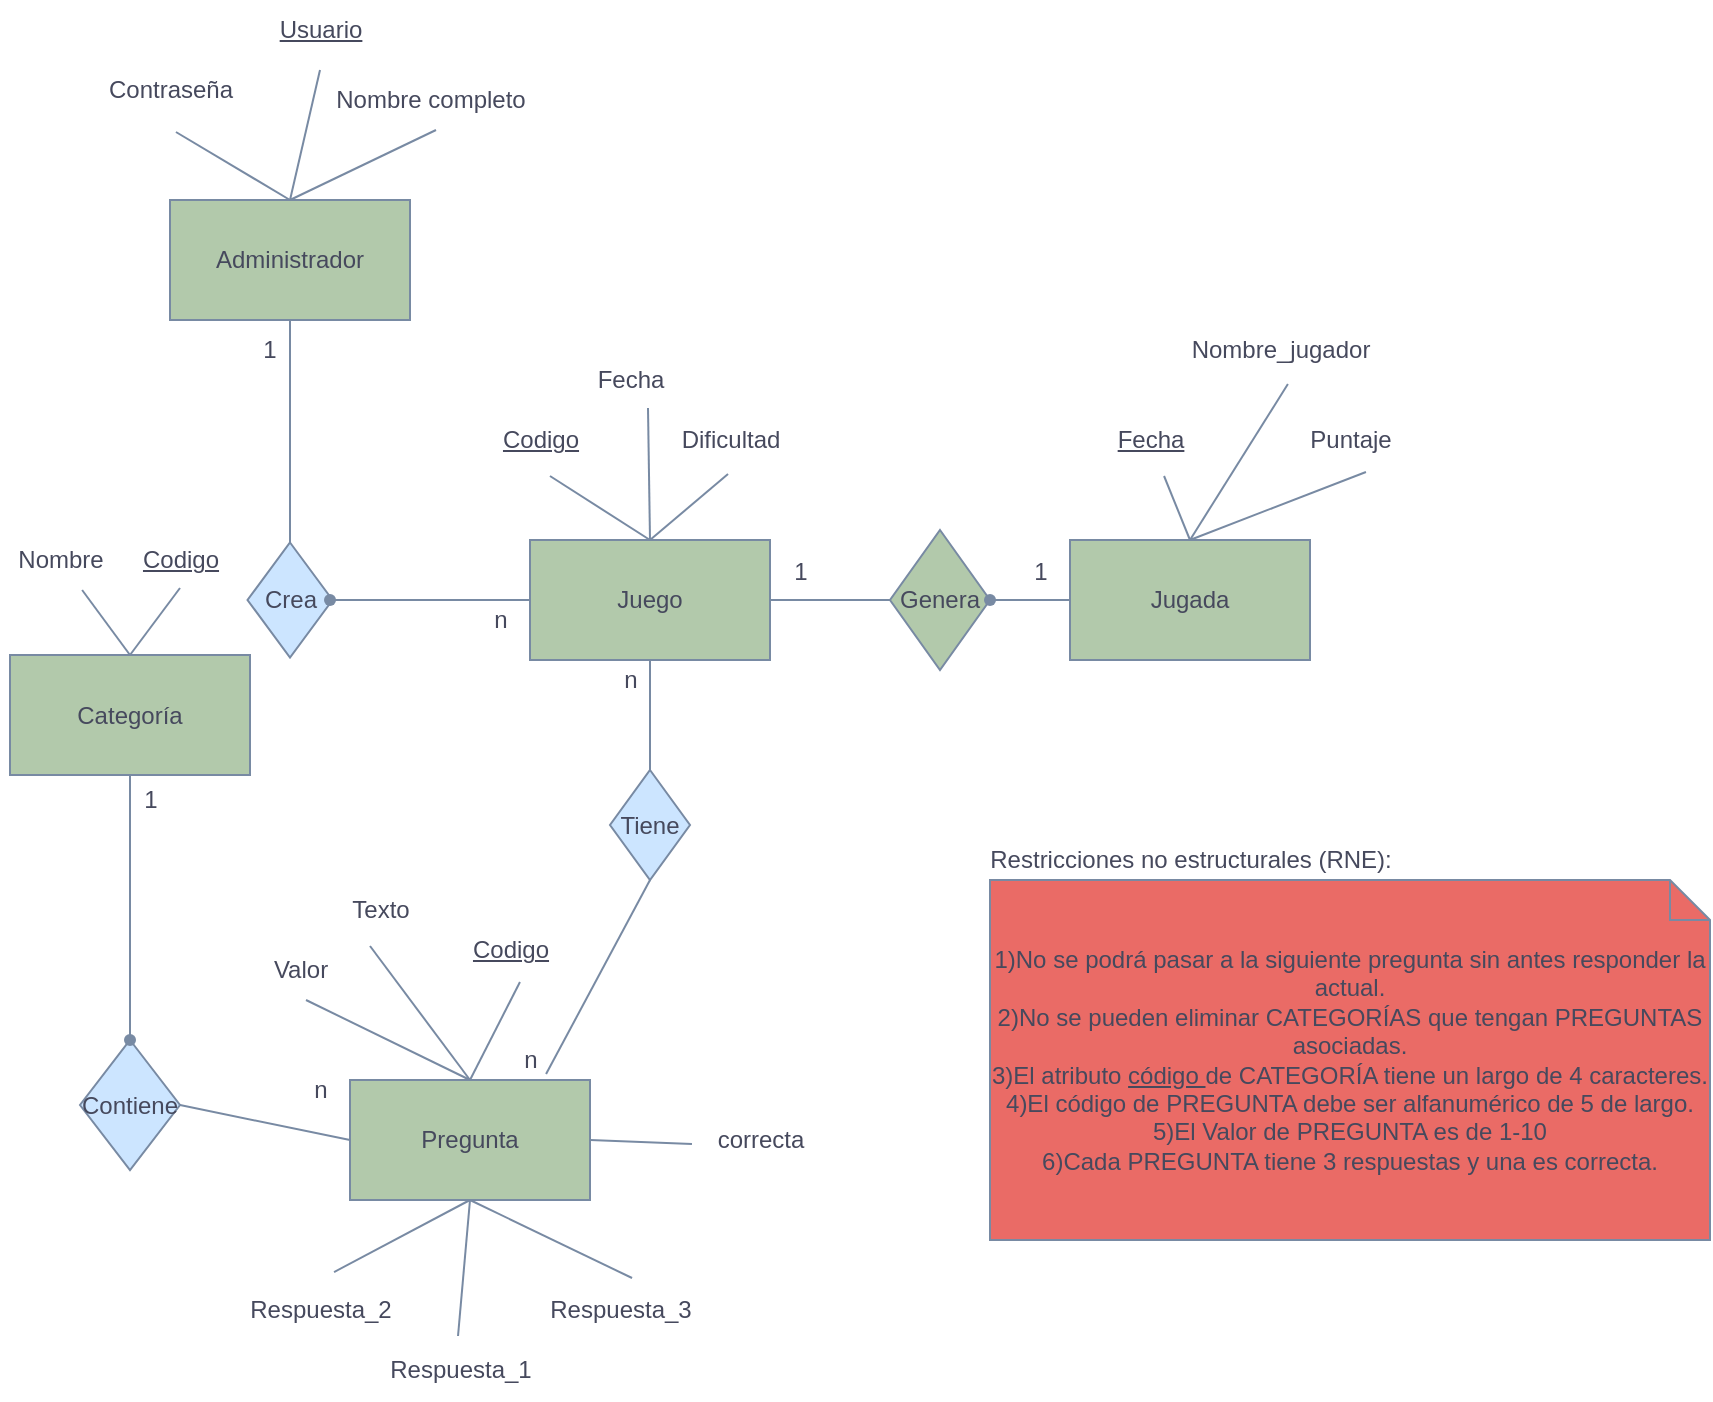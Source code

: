 <mxfile version="20.7.4" type="device"><diagram id="R2lEEEUBdFMjLlhIrx00" name="Page-1"><mxGraphModel dx="2748" dy="873" grid="1" gridSize="10" guides="1" tooltips="1" connect="1" arrows="1" fold="1" page="1" pageScale="1" pageWidth="850" pageHeight="1100" math="0" shadow="0" extFonts="Permanent Marker^https://fonts.googleapis.com/css?family=Permanent+Marker"><root><mxCell id="0"/><mxCell id="1" parent="0"/><mxCell id="YGcmqVX1HelpbxMrVKDN-1" value="Administrador" style="rounded=0;whiteSpace=wrap;html=1;fillColor=#B2C9AB;strokeColor=#788AA3;labelBackgroundColor=none;fontColor=#46495D;" vertex="1" parent="1"><mxGeometry x="40" y="380" width="120" height="60" as="geometry"/></mxCell><mxCell id="YGcmqVX1HelpbxMrVKDN-5" value="Contraseña" style="text;html=1;align=center;verticalAlign=middle;resizable=0;points=[];autosize=1;strokeColor=none;fillColor=none;fontColor=#46495D;labelBackgroundColor=none;" vertex="1" parent="1"><mxGeometry x="-5" y="310" width="90" height="30" as="geometry"/></mxCell><mxCell id="YGcmqVX1HelpbxMrVKDN-7" value="&lt;u&gt;Usuario&lt;/u&gt;" style="text;html=1;align=center;verticalAlign=middle;resizable=0;points=[];autosize=1;strokeColor=none;fillColor=none;fontColor=#46495D;labelBackgroundColor=none;" vertex="1" parent="1"><mxGeometry x="85" y="280" width="60" height="30" as="geometry"/></mxCell><mxCell id="YGcmqVX1HelpbxMrVKDN-9" value="Nombre completo" style="text;html=1;align=center;verticalAlign=middle;resizable=0;points=[];autosize=1;strokeColor=none;fillColor=none;fontColor=#46495D;labelBackgroundColor=none;" vertex="1" parent="1"><mxGeometry x="110" y="315" width="120" height="30" as="geometry"/></mxCell><mxCell id="YGcmqVX1HelpbxMrVKDN-15" value="Categoría" style="rounded=0;whiteSpace=wrap;html=1;strokeColor=#788AA3;fontColor=#46495D;fillColor=#B2C9AB;" vertex="1" parent="1"><mxGeometry x="-40" y="607.5" width="120" height="60" as="geometry"/></mxCell><mxCell id="YGcmqVX1HelpbxMrVKDN-16" value="Nombre" style="text;html=1;align=center;verticalAlign=middle;resizable=0;points=[];autosize=1;strokeColor=none;fillColor=none;fontColor=#46495D;" vertex="1" parent="1"><mxGeometry x="-45" y="545" width="60" height="30" as="geometry"/></mxCell><mxCell id="YGcmqVX1HelpbxMrVKDN-18" value="Juego" style="rounded=0;whiteSpace=wrap;html=1;strokeColor=#788AA3;fontColor=#46495D;fillColor=#B2C9AB;" vertex="1" parent="1"><mxGeometry x="220" y="550" width="120" height="60" as="geometry"/></mxCell><mxCell id="YGcmqVX1HelpbxMrVKDN-19" value="&lt;u&gt;Codigo&lt;/u&gt;" style="text;html=1;align=center;verticalAlign=middle;resizable=0;points=[];autosize=1;strokeColor=none;fillColor=none;fontColor=#46495D;" vertex="1" parent="1"><mxGeometry x="195" y="485" width="60" height="30" as="geometry"/></mxCell><mxCell id="YGcmqVX1HelpbxMrVKDN-23" value="Fecha" style="text;html=1;align=center;verticalAlign=middle;resizable=0;points=[];autosize=1;strokeColor=none;fillColor=none;fontColor=#46495D;" vertex="1" parent="1"><mxGeometry x="240" y="455" width="60" height="30" as="geometry"/></mxCell><mxCell id="YGcmqVX1HelpbxMrVKDN-25" value="Dificultad" style="text;html=1;align=center;verticalAlign=middle;resizable=0;points=[];autosize=1;strokeColor=none;fillColor=none;fontColor=#46495D;" vertex="1" parent="1"><mxGeometry x="285" y="485" width="70" height="30" as="geometry"/></mxCell><mxCell id="YGcmqVX1HelpbxMrVKDN-30" value="Jugada" style="whiteSpace=wrap;html=1;strokeColor=#788AA3;fontColor=#46495D;fillColor=#B2C9AB;" vertex="1" parent="1"><mxGeometry x="490" y="550" width="120" height="60" as="geometry"/></mxCell><mxCell id="YGcmqVX1HelpbxMrVKDN-31" value="&lt;u&gt;Fecha&lt;/u&gt;" style="text;html=1;align=center;verticalAlign=middle;resizable=0;points=[];autosize=1;strokeColor=none;fillColor=none;fontColor=#46495D;" vertex="1" parent="1"><mxGeometry x="500" y="485" width="60" height="30" as="geometry"/></mxCell><mxCell id="YGcmqVX1HelpbxMrVKDN-33" value="Nombre_jugador" style="text;html=1;align=center;verticalAlign=middle;resizable=0;points=[];autosize=1;strokeColor=none;fillColor=none;fontColor=#46495D;" vertex="1" parent="1"><mxGeometry x="540" y="440" width="110" height="30" as="geometry"/></mxCell><mxCell id="YGcmqVX1HelpbxMrVKDN-37" value="Puntaje" style="text;html=1;align=center;verticalAlign=middle;resizable=0;points=[];autosize=1;strokeColor=none;fillColor=none;fontColor=#46495D;" vertex="1" parent="1"><mxGeometry x="600" y="485" width="60" height="30" as="geometry"/></mxCell><mxCell id="YGcmqVX1HelpbxMrVKDN-39" value="Pregunta" style="whiteSpace=wrap;html=1;strokeColor=#788AA3;fontColor=#46495D;fillColor=#B2C9AB;" vertex="1" parent="1"><mxGeometry x="130" y="820" width="120" height="60" as="geometry"/></mxCell><mxCell id="YGcmqVX1HelpbxMrVKDN-40" value="Texto" style="text;html=1;align=center;verticalAlign=middle;resizable=0;points=[];autosize=1;strokeColor=none;fillColor=none;fontColor=#46495D;" vertex="1" parent="1"><mxGeometry x="120" y="720" width="50" height="30" as="geometry"/></mxCell><mxCell id="YGcmqVX1HelpbxMrVKDN-45" value="&lt;u&gt;Codigo&lt;/u&gt;" style="text;html=1;align=center;verticalAlign=middle;resizable=0;points=[];autosize=1;strokeColor=none;fillColor=none;fontColor=#46495D;" vertex="1" parent="1"><mxGeometry x="180" y="740" width="60" height="30" as="geometry"/></mxCell><mxCell id="YGcmqVX1HelpbxMrVKDN-47" value="Valor" style="text;html=1;align=center;verticalAlign=middle;resizable=0;points=[];autosize=1;strokeColor=none;fillColor=none;fontColor=#46495D;" vertex="1" parent="1"><mxGeometry x="80" y="750" width="50" height="30" as="geometry"/></mxCell><mxCell id="YGcmqVX1HelpbxMrVKDN-53" value="Contiene" style="rhombus;whiteSpace=wrap;html=1;strokeColor=#788AA3;fontColor=#46495D;fillColor=#CCE5FF;" vertex="1" parent="1"><mxGeometry x="-5" y="800" width="50" height="65" as="geometry"/></mxCell><mxCell id="YGcmqVX1HelpbxMrVKDN-57" value="Tiene" style="rhombus;whiteSpace=wrap;html=1;strokeColor=#788AA3;fontColor=#46495D;fillColor=#CCE5FF;" vertex="1" parent="1"><mxGeometry x="260" y="665" width="40" height="55" as="geometry"/></mxCell><mxCell id="YGcmqVX1HelpbxMrVKDN-63" value="" style="endArrow=none;html=1;rounded=0;strokeColor=#788AA3;fontColor=#46495D;fillColor=#B2C9AB;entryX=0.533;entryY=1.2;entryDx=0;entryDy=0;entryPerimeter=0;exitX=0.5;exitY=0;exitDx=0;exitDy=0;" edge="1" parent="1" source="YGcmqVX1HelpbxMrVKDN-1" target="YGcmqVX1HelpbxMrVKDN-5"><mxGeometry width="50" height="50" relative="1" as="geometry"><mxPoint x="-250" y="620" as="sourcePoint"/><mxPoint x="-200" y="570" as="targetPoint"/></mxGeometry></mxCell><mxCell id="YGcmqVX1HelpbxMrVKDN-66" value="" style="endArrow=none;html=1;rounded=0;strokeColor=#788AA3;fontColor=#46495D;fillColor=#B2C9AB;entryX=0.5;entryY=1.167;entryDx=0;entryDy=0;entryPerimeter=0;exitX=0.5;exitY=0;exitDx=0;exitDy=0;" edge="1" parent="1" source="YGcmqVX1HelpbxMrVKDN-1" target="YGcmqVX1HelpbxMrVKDN-7"><mxGeometry width="50" height="50" relative="1" as="geometry"><mxPoint x="-240" y="630" as="sourcePoint"/><mxPoint x="-190" y="580" as="targetPoint"/></mxGeometry></mxCell><mxCell id="YGcmqVX1HelpbxMrVKDN-67" value="" style="endArrow=none;html=1;rounded=0;strokeColor=#788AA3;fontColor=#46495D;fillColor=#B2C9AB;entryX=0.525;entryY=1;entryDx=0;entryDy=0;entryPerimeter=0;exitX=0.5;exitY=0;exitDx=0;exitDy=0;" edge="1" parent="1" source="YGcmqVX1HelpbxMrVKDN-1" target="YGcmqVX1HelpbxMrVKDN-9"><mxGeometry width="50" height="50" relative="1" as="geometry"><mxPoint x="-230" y="640" as="sourcePoint"/><mxPoint x="-180" y="590" as="targetPoint"/></mxGeometry></mxCell><mxCell id="YGcmqVX1HelpbxMrVKDN-69" value="" style="endArrow=none;html=1;rounded=0;strokeColor=#788AA3;fontColor=#46495D;fillColor=#B2C9AB;exitX=0.5;exitY=0;exitDx=0;exitDy=0;" edge="1" parent="1" source="YGcmqVX1HelpbxMrVKDN-15" target="YGcmqVX1HelpbxMrVKDN-16"><mxGeometry width="50" height="50" relative="1" as="geometry"><mxPoint x="-210" y="660" as="sourcePoint"/><mxPoint x="-160" y="610" as="targetPoint"/></mxGeometry></mxCell><mxCell id="YGcmqVX1HelpbxMrVKDN-70" value="" style="endArrow=none;html=1;rounded=0;strokeColor=#788AA3;fontColor=#46495D;fillColor=#B2C9AB;entryX=0.583;entryY=1.1;entryDx=0;entryDy=0;entryPerimeter=0;exitX=0.5;exitY=0;exitDx=0;exitDy=0;" edge="1" parent="1" source="YGcmqVX1HelpbxMrVKDN-18" target="YGcmqVX1HelpbxMrVKDN-19"><mxGeometry width="50" height="50" relative="1" as="geometry"><mxPoint x="-200" y="670" as="sourcePoint"/><mxPoint x="-150" y="620" as="targetPoint"/></mxGeometry></mxCell><mxCell id="YGcmqVX1HelpbxMrVKDN-72" value="" style="endArrow=none;html=1;rounded=0;strokeColor=#788AA3;fontColor=#46495D;fillColor=#B2C9AB;entryX=0.486;entryY=1.067;entryDx=0;entryDy=0;entryPerimeter=0;exitX=0.5;exitY=0;exitDx=0;exitDy=0;" edge="1" parent="1" source="YGcmqVX1HelpbxMrVKDN-18" target="YGcmqVX1HelpbxMrVKDN-25"><mxGeometry width="50" height="50" relative="1" as="geometry"><mxPoint x="-180" y="690" as="sourcePoint"/><mxPoint x="-130" y="640" as="targetPoint"/></mxGeometry></mxCell><mxCell id="YGcmqVX1HelpbxMrVKDN-73" value="" style="endArrow=none;html=1;rounded=0;strokeColor=#788AA3;fontColor=#46495D;fillColor=#B2C9AB;entryX=0.65;entryY=0.967;entryDx=0;entryDy=0;entryPerimeter=0;exitX=0.5;exitY=0;exitDx=0;exitDy=0;" edge="1" parent="1" source="YGcmqVX1HelpbxMrVKDN-18" target="YGcmqVX1HelpbxMrVKDN-23"><mxGeometry width="50" height="50" relative="1" as="geometry"><mxPoint x="-170" y="700" as="sourcePoint"/><mxPoint x="-120" y="650" as="targetPoint"/></mxGeometry></mxCell><mxCell id="YGcmqVX1HelpbxMrVKDN-75" value="" style="endArrow=none;html=1;rounded=0;strokeColor=#788AA3;fontColor=#46495D;fillColor=#B2C9AB;entryX=0.536;entryY=1.067;entryDx=0;entryDy=0;entryPerimeter=0;exitX=0.5;exitY=0;exitDx=0;exitDy=0;" edge="1" parent="1" source="YGcmqVX1HelpbxMrVKDN-30" target="YGcmqVX1HelpbxMrVKDN-33"><mxGeometry width="50" height="50" relative="1" as="geometry"><mxPoint x="-150" y="720" as="sourcePoint"/><mxPoint x="-100" y="670" as="targetPoint"/></mxGeometry></mxCell><mxCell id="YGcmqVX1HelpbxMrVKDN-76" value="" style="endArrow=none;html=1;rounded=0;strokeColor=#788AA3;fontColor=#46495D;fillColor=#B2C9AB;entryX=0.617;entryY=1.1;entryDx=0;entryDy=0;entryPerimeter=0;exitX=0.5;exitY=0;exitDx=0;exitDy=0;" edge="1" parent="1" source="YGcmqVX1HelpbxMrVKDN-30" target="YGcmqVX1HelpbxMrVKDN-31"><mxGeometry width="50" height="50" relative="1" as="geometry"><mxPoint x="-140" y="730" as="sourcePoint"/><mxPoint x="-90" y="680" as="targetPoint"/></mxGeometry></mxCell><mxCell id="YGcmqVX1HelpbxMrVKDN-78" value="" style="endArrow=none;html=1;rounded=0;strokeColor=#788AA3;fontColor=#46495D;fillColor=#B2C9AB;entryX=0.56;entryY=1;entryDx=0;entryDy=0;entryPerimeter=0;exitX=0.5;exitY=0;exitDx=0;exitDy=0;" edge="1" parent="1" source="YGcmqVX1HelpbxMrVKDN-39" target="YGcmqVX1HelpbxMrVKDN-47"><mxGeometry width="50" height="50" relative="1" as="geometry"><mxPoint x="-120" y="750" as="sourcePoint"/><mxPoint x="-70" y="700" as="targetPoint"/></mxGeometry></mxCell><mxCell id="YGcmqVX1HelpbxMrVKDN-79" value="" style="endArrow=none;html=1;rounded=0;strokeColor=#788AA3;fontColor=#46495D;fillColor=#B2C9AB;entryX=0.4;entryY=1.1;entryDx=0;entryDy=0;entryPerimeter=0;exitX=0.5;exitY=0;exitDx=0;exitDy=0;" edge="1" parent="1" source="YGcmqVX1HelpbxMrVKDN-39" target="YGcmqVX1HelpbxMrVKDN-40"><mxGeometry width="50" height="50" relative="1" as="geometry"><mxPoint x="-110" y="760" as="sourcePoint"/><mxPoint x="-60" y="710" as="targetPoint"/></mxGeometry></mxCell><mxCell id="YGcmqVX1HelpbxMrVKDN-81" value="" style="endArrow=none;html=1;rounded=0;strokeColor=#788AA3;fontColor=#46495D;fillColor=#B2C9AB;entryX=0.583;entryY=1.033;entryDx=0;entryDy=0;entryPerimeter=0;exitX=0.5;exitY=0;exitDx=0;exitDy=0;" edge="1" parent="1" source="YGcmqVX1HelpbxMrVKDN-39" target="YGcmqVX1HelpbxMrVKDN-45"><mxGeometry width="50" height="50" relative="1" as="geometry"><mxPoint x="-90" y="780" as="sourcePoint"/><mxPoint x="-40" y="730" as="targetPoint"/></mxGeometry></mxCell><mxCell id="YGcmqVX1HelpbxMrVKDN-82" value="" style="endArrow=none;html=1;rounded=0;strokeColor=#788AA3;fontColor=#46495D;fillColor=#B2C9AB;entryX=0.5;entryY=1;entryDx=0;entryDy=0;exitDx=0;exitDy=0;startArrow=none;" edge="1" parent="1" source="YGcmqVX1HelpbxMrVKDN-103" target="YGcmqVX1HelpbxMrVKDN-15"><mxGeometry width="50" height="50" relative="1" as="geometry"><mxPoint x="-130" y="710" as="sourcePoint"/><mxPoint x="-80" y="660" as="targetPoint"/></mxGeometry></mxCell><mxCell id="YGcmqVX1HelpbxMrVKDN-83" value="" style="endArrow=none;html=1;rounded=0;strokeColor=#788AA3;fontColor=#46495D;fillColor=#B2C9AB;entryX=0.633;entryY=1.033;entryDx=0;entryDy=0;entryPerimeter=0;exitX=0.5;exitY=0;exitDx=0;exitDy=0;" edge="1" parent="1" source="YGcmqVX1HelpbxMrVKDN-30" target="YGcmqVX1HelpbxMrVKDN-37"><mxGeometry width="50" height="50" relative="1" as="geometry"><mxPoint x="-70" y="800" as="sourcePoint"/><mxPoint x="-20" y="750" as="targetPoint"/></mxGeometry></mxCell><mxCell id="YGcmqVX1HelpbxMrVKDN-84" value="" style="endArrow=none;html=1;rounded=0;strokeColor=#788AA3;fontColor=#46495D;fillColor=#B2C9AB;entryX=1;entryY=0.5;entryDx=0;entryDy=0;exitX=0;exitY=0.5;exitDx=0;exitDy=0;" edge="1" parent="1" source="YGcmqVX1HelpbxMrVKDN-39" target="YGcmqVX1HelpbxMrVKDN-53"><mxGeometry width="50" height="50" relative="1" as="geometry"><mxPoint x="-60" y="810" as="sourcePoint"/><mxPoint x="-10" y="760" as="targetPoint"/></mxGeometry></mxCell><mxCell id="YGcmqVX1HelpbxMrVKDN-87" value="" style="endArrow=none;html=1;rounded=0;strokeColor=#788AA3;fontColor=#46495D;fillColor=#B2C9AB;exitX=0.817;exitY=-0.05;exitDx=0;exitDy=0;startArrow=none;exitPerimeter=0;entryX=0.5;entryY=1;entryDx=0;entryDy=0;" edge="1" parent="1" source="YGcmqVX1HelpbxMrVKDN-39" target="YGcmqVX1HelpbxMrVKDN-57"><mxGeometry width="50" height="50" relative="1" as="geometry"><mxPoint x="315" y="910" as="sourcePoint"/><mxPoint x="280" y="700" as="targetPoint"/></mxGeometry></mxCell><mxCell id="YGcmqVX1HelpbxMrVKDN-88" value="" style="endArrow=none;html=1;rounded=0;strokeColor=#788AA3;fontColor=#46495D;fillColor=#B2C9AB;entryX=0.5;entryY=1;entryDx=0;entryDy=0;" edge="1" parent="1" source="YGcmqVX1HelpbxMrVKDN-57" target="YGcmqVX1HelpbxMrVKDN-18"><mxGeometry width="50" height="50" relative="1" as="geometry"><mxPoint x="230" y="830" as="sourcePoint"/><mxPoint x="290" y="730" as="targetPoint"/></mxGeometry></mxCell><mxCell id="YGcmqVX1HelpbxMrVKDN-89" value="Crea" style="rhombus;whiteSpace=wrap;html=1;strokeColor=#788AA3;fontColor=#46495D;fillColor=#CCE5FF;" vertex="1" parent="1"><mxGeometry x="78.75" y="551.25" width="42.5" height="57.5" as="geometry"/></mxCell><mxCell id="YGcmqVX1HelpbxMrVKDN-91" value="" style="endArrow=none;html=1;rounded=0;strokeColor=#788AA3;fontColor=#46495D;fillColor=#B2C9AB;entryX=0;entryY=0.5;entryDx=0;entryDy=0;exitX=1;exitY=0.5;exitDx=0;exitDy=0;" edge="1" parent="1" source="YGcmqVX1HelpbxMrVKDN-89" target="YGcmqVX1HelpbxMrVKDN-18"><mxGeometry width="50" height="50" relative="1" as="geometry"><mxPoint x="130" y="675" as="sourcePoint"/><mxPoint x="180" y="625" as="targetPoint"/></mxGeometry></mxCell><mxCell id="YGcmqVX1HelpbxMrVKDN-92" value="" style="endArrow=none;html=1;rounded=0;strokeColor=#788AA3;fontColor=#46495D;fillColor=#B2C9AB;entryX=0.5;entryY=1;entryDx=0;entryDy=0;exitDx=0;exitDy=0;startArrow=none;exitX=0.5;exitY=0;" edge="1" parent="1" source="YGcmqVX1HelpbxMrVKDN-89" target="YGcmqVX1HelpbxMrVKDN-1"><mxGeometry width="50" height="50" relative="1" as="geometry"><mxPoint x="110" y="540" as="sourcePoint"/><mxPoint x="-220" y="430" as="targetPoint"/></mxGeometry></mxCell><mxCell id="YGcmqVX1HelpbxMrVKDN-93" value="n" style="text;html=1;align=center;verticalAlign=middle;resizable=0;points=[];autosize=1;strokeColor=none;fillColor=none;fontColor=#46495D;" vertex="1" parent="1"><mxGeometry x="100" y="810" width="30" height="30" as="geometry"/></mxCell><mxCell id="YGcmqVX1HelpbxMrVKDN-94" value="1" style="text;html=1;align=center;verticalAlign=middle;resizable=0;points=[];autosize=1;strokeColor=none;fillColor=none;fontColor=#46495D;" vertex="1" parent="1"><mxGeometry x="15" y="665" width="30" height="30" as="geometry"/></mxCell><mxCell id="YGcmqVX1HelpbxMrVKDN-95" value="1" style="text;html=1;strokeColor=none;fillColor=none;align=center;verticalAlign=middle;whiteSpace=wrap;rounded=0;fontColor=#46495D;" vertex="1" parent="1"><mxGeometry x="60" y="440" width="60" height="30" as="geometry"/></mxCell><mxCell id="YGcmqVX1HelpbxMrVKDN-98" value="n" style="text;html=1;align=center;verticalAlign=middle;resizable=0;points=[];autosize=1;strokeColor=none;fillColor=none;fontColor=#46495D;" vertex="1" parent="1"><mxGeometry x="190" y="575" width="30" height="30" as="geometry"/></mxCell><mxCell id="YGcmqVX1HelpbxMrVKDN-107" value="n" style="text;html=1;align=center;verticalAlign=middle;resizable=0;points=[];autosize=1;strokeColor=none;fillColor=none;fontColor=#46495D;" vertex="1" parent="1"><mxGeometry x="255" y="605" width="30" height="30" as="geometry"/></mxCell><mxCell id="YGcmqVX1HelpbxMrVKDN-108" value="n" style="text;html=1;align=center;verticalAlign=middle;resizable=0;points=[];autosize=1;strokeColor=none;fillColor=none;fontColor=#46495D;" vertex="1" parent="1"><mxGeometry x="205" y="795" width="30" height="30" as="geometry"/></mxCell><mxCell id="YGcmqVX1HelpbxMrVKDN-109" value="Genera" style="rhombus;whiteSpace=wrap;html=1;strokeColor=#788AA3;fontColor=#46495D;fillColor=#B2C9AB;" vertex="1" parent="1"><mxGeometry x="400" y="545" width="50" height="70" as="geometry"/></mxCell><mxCell id="YGcmqVX1HelpbxMrVKDN-110" value="" style="endArrow=none;html=1;rounded=0;strokeColor=#788AA3;fontColor=#46495D;fillColor=#B2C9AB;exitDx=0;exitDy=0;entryX=0;entryY=0.5;entryDx=0;entryDy=0;startArrow=none;" edge="1" parent="1" source="YGcmqVX1HelpbxMrVKDN-112" target="YGcmqVX1HelpbxMrVKDN-30"><mxGeometry width="50" height="50" relative="1" as="geometry"><mxPoint x="400" y="480" as="sourcePoint"/><mxPoint x="470" y="520" as="targetPoint"/></mxGeometry></mxCell><mxCell id="YGcmqVX1HelpbxMrVKDN-114" value="" style="endArrow=none;html=1;rounded=0;strokeColor=#788AA3;fontColor=#46495D;fillColor=#B2C9AB;exitX=1;exitY=0.5;exitDx=0;exitDy=0;" edge="1" parent="1" source="YGcmqVX1HelpbxMrVKDN-18"><mxGeometry width="50" height="50" relative="1" as="geometry"><mxPoint x="340" y="580" as="sourcePoint"/><mxPoint x="400" y="580" as="targetPoint"/></mxGeometry></mxCell><mxCell id="YGcmqVX1HelpbxMrVKDN-115" value="1" style="text;html=1;align=center;verticalAlign=middle;resizable=0;points=[];autosize=1;strokeColor=none;fillColor=none;fontColor=#46495D;" vertex="1" parent="1"><mxGeometry x="340" y="551.25" width="30" height="30" as="geometry"/></mxCell><mxCell id="YGcmqVX1HelpbxMrVKDN-116" value="1" style="text;html=1;align=center;verticalAlign=middle;resizable=0;points=[];autosize=1;strokeColor=none;fillColor=none;fontColor=#46495D;" vertex="1" parent="1"><mxGeometry x="460" y="551.25" width="30" height="30" as="geometry"/></mxCell><mxCell id="YGcmqVX1HelpbxMrVKDN-117" value="&lt;u&gt;Codigo&lt;/u&gt;" style="text;html=1;align=center;verticalAlign=middle;resizable=0;points=[];autosize=1;strokeColor=none;fillColor=none;fontColor=#46495D;" vertex="1" parent="1"><mxGeometry x="15" y="545" width="60" height="30" as="geometry"/></mxCell><mxCell id="YGcmqVX1HelpbxMrVKDN-119" value="" style="endArrow=none;html=1;rounded=0;strokeColor=#788AA3;fontColor=#46495D;fillColor=#B2C9AB;entryX=0.5;entryY=0;entryDx=0;entryDy=0;exitX=0.5;exitY=0.967;exitDx=0;exitDy=0;exitPerimeter=0;" edge="1" parent="1" source="YGcmqVX1HelpbxMrVKDN-117" target="YGcmqVX1HelpbxMrVKDN-15"><mxGeometry width="50" height="50" relative="1" as="geometry"><mxPoint x="460" y="570" as="sourcePoint"/><mxPoint x="510" y="520" as="targetPoint"/></mxGeometry></mxCell><mxCell id="YGcmqVX1HelpbxMrVKDN-112" value="" style="shape=waypoint;sketch=0;fillStyle=solid;size=6;pointerEvents=1;points=[];fillColor=#000000;resizable=0;rotatable=0;perimeter=centerPerimeter;snapToPoint=1;strokeColor=#788AA3;fontColor=#46495D;" vertex="1" parent="1"><mxGeometry x="430" y="560" width="40" height="40" as="geometry"/></mxCell><mxCell id="YGcmqVX1HelpbxMrVKDN-120" value="" style="endArrow=none;html=1;rounded=0;strokeColor=#788AA3;fontColor=#46495D;fillColor=#B2C9AB;exitX=1;exitY=0.5;exitDx=0;exitDy=0;entryDx=0;entryDy=0;" edge="1" parent="1" source="YGcmqVX1HelpbxMrVKDN-109" target="YGcmqVX1HelpbxMrVKDN-112"><mxGeometry width="50" height="50" relative="1" as="geometry"><mxPoint x="450" y="580" as="sourcePoint"/><mxPoint x="490" y="580" as="targetPoint"/></mxGeometry></mxCell><mxCell id="YGcmqVX1HelpbxMrVKDN-121" value="" style="shape=waypoint;sketch=0;fillStyle=solid;size=6;pointerEvents=1;points=[];fillColor=none;resizable=0;rotatable=0;perimeter=centerPerimeter;snapToPoint=1;strokeColor=#788AA3;fontColor=#46495D;" vertex="1" parent="1"><mxGeometry x="100" y="560" width="40" height="40" as="geometry"/></mxCell><mxCell id="YGcmqVX1HelpbxMrVKDN-103" value="" style="shape=waypoint;sketch=0;fillStyle=solid;size=6;pointerEvents=1;points=[];fillColor=none;resizable=0;rotatable=0;perimeter=centerPerimeter;snapToPoint=1;strokeColor=#788AA3;fontColor=#46495D;" vertex="1" parent="1"><mxGeometry y="780" width="40" height="40" as="geometry"/></mxCell><mxCell id="YGcmqVX1HelpbxMrVKDN-122" value="" style="endArrow=none;html=1;rounded=0;strokeColor=#788AA3;fontColor=#46495D;fillColor=#B2C9AB;entryDx=0;entryDy=0;exitX=0.5;exitY=0;exitDx=0;exitDy=0;" edge="1" parent="1" source="YGcmqVX1HelpbxMrVKDN-53" target="YGcmqVX1HelpbxMrVKDN-103"><mxGeometry width="50" height="50" relative="1" as="geometry"><mxPoint x="20" y="800" as="sourcePoint"/><mxPoint x="20" y="667.5" as="targetPoint"/></mxGeometry></mxCell><mxCell id="YGcmqVX1HelpbxMrVKDN-125" value="Respuesta_2" style="text;html=1;align=center;verticalAlign=middle;resizable=0;points=[];autosize=1;strokeColor=none;fillColor=none;fontColor=#46495D;" vertex="1" parent="1"><mxGeometry x="70" y="920" width="90" height="30" as="geometry"/></mxCell><mxCell id="YGcmqVX1HelpbxMrVKDN-126" value="Respuesta_1" style="text;html=1;align=center;verticalAlign=middle;resizable=0;points=[];autosize=1;strokeColor=none;fillColor=none;fontColor=#46495D;" vertex="1" parent="1"><mxGeometry x="140" y="950" width="90" height="30" as="geometry"/></mxCell><mxCell id="YGcmqVX1HelpbxMrVKDN-127" value="Respuesta_3" style="text;html=1;align=center;verticalAlign=middle;resizable=0;points=[];autosize=1;strokeColor=none;fillColor=none;fontColor=#46495D;" vertex="1" parent="1"><mxGeometry x="220" y="920" width="90" height="30" as="geometry"/></mxCell><mxCell id="YGcmqVX1HelpbxMrVKDN-128" value="" style="endArrow=none;html=1;rounded=0;strokeColor=#788AA3;fontColor=#46495D;fillColor=#B2C9AB;exitX=0.578;exitY=-0.133;exitDx=0;exitDy=0;exitPerimeter=0;entryX=0.5;entryY=1;entryDx=0;entryDy=0;" edge="1" parent="1" source="YGcmqVX1HelpbxMrVKDN-125" target="YGcmqVX1HelpbxMrVKDN-39"><mxGeometry width="50" height="50" relative="1" as="geometry"><mxPoint x="450" y="790" as="sourcePoint"/><mxPoint x="500" y="740" as="targetPoint"/></mxGeometry></mxCell><mxCell id="YGcmqVX1HelpbxMrVKDN-129" value="" style="endArrow=none;html=1;rounded=0;strokeColor=#788AA3;fontColor=#46495D;fillColor=#B2C9AB;exitX=0.489;exitY=-0.067;exitDx=0;exitDy=0;exitPerimeter=0;entryX=0.5;entryY=1;entryDx=0;entryDy=0;" edge="1" parent="1" source="YGcmqVX1HelpbxMrVKDN-126" target="YGcmqVX1HelpbxMrVKDN-39"><mxGeometry width="50" height="50" relative="1" as="geometry"><mxPoint x="460" y="800" as="sourcePoint"/><mxPoint x="510" y="750" as="targetPoint"/></mxGeometry></mxCell><mxCell id="YGcmqVX1HelpbxMrVKDN-130" value="" style="endArrow=none;html=1;rounded=0;strokeColor=#788AA3;fontColor=#46495D;fillColor=#B2C9AB;exitX=0.567;exitY=-0.033;exitDx=0;exitDy=0;exitPerimeter=0;entryX=0.5;entryY=1;entryDx=0;entryDy=0;" edge="1" parent="1" source="YGcmqVX1HelpbxMrVKDN-127" target="YGcmqVX1HelpbxMrVKDN-39"><mxGeometry width="50" height="50" relative="1" as="geometry"><mxPoint x="470" y="810" as="sourcePoint"/><mxPoint x="520" y="760" as="targetPoint"/></mxGeometry></mxCell><mxCell id="YGcmqVX1HelpbxMrVKDN-132" value="" style="endArrow=none;html=1;rounded=0;strokeColor=#788AA3;fontColor=#46495D;fillColor=#B2C9AB;exitX=1;exitY=0.5;exitDx=0;exitDy=0;entryX=0.014;entryY=0.567;entryDx=0;entryDy=0;entryPerimeter=0;" edge="1" parent="1" source="YGcmqVX1HelpbxMrVKDN-39" target="YGcmqVX1HelpbxMrVKDN-133"><mxGeometry width="50" height="50" relative="1" as="geometry"><mxPoint x="460" y="780" as="sourcePoint"/><mxPoint x="300" y="850" as="targetPoint"/></mxGeometry></mxCell><mxCell id="YGcmqVX1HelpbxMrVKDN-133" value="correcta" style="text;html=1;align=center;verticalAlign=middle;resizable=0;points=[];autosize=1;strokeColor=none;fillColor=none;fontColor=#46495D;" vertex="1" parent="1"><mxGeometry x="300" y="835" width="70" height="30" as="geometry"/></mxCell><mxCell id="YGcmqVX1HelpbxMrVKDN-134" value="&lt;div&gt;1)No se podrá pasar a la siguiente pregunta sin antes responder la actual.&lt;/div&gt;&lt;div&gt;2)No se pueden eliminar CATEGORÍAS que tengan PREGUNTAS asociadas.&lt;/div&gt;&lt;div&gt;3)El atributo &lt;u&gt;código &lt;/u&gt;de CATEGORÍA tiene un largo de 4 caracteres.&lt;/div&gt;&lt;div&gt;4)El código de PREGUNTA debe ser alfanumérico de 5 de largo.&lt;/div&gt;&lt;div&gt;5)El Valor de PREGUNTA es de 1-10&lt;/div&gt;&lt;div&gt;6)Cada PREGUNTA tiene 3 respuestas y una es correcta.&lt;br&gt;&lt;/div&gt;" style="shape=note;size=20;whiteSpace=wrap;html=1;strokeColor=#788AA3;fontColor=#46495D;fillColor=#EA6B66;" vertex="1" parent="1"><mxGeometry x="450" y="720" width="360" height="180" as="geometry"/></mxCell><mxCell id="YGcmqVX1HelpbxMrVKDN-136" value="Restricciones no estructurales (RNE):" style="text;html=1;align=center;verticalAlign=middle;resizable=0;points=[];autosize=1;strokeColor=none;fillColor=none;fontColor=#46495D;" vertex="1" parent="1"><mxGeometry x="435" y="695" width="230" height="30" as="geometry"/></mxCell></root></mxGraphModel></diagram></mxfile>